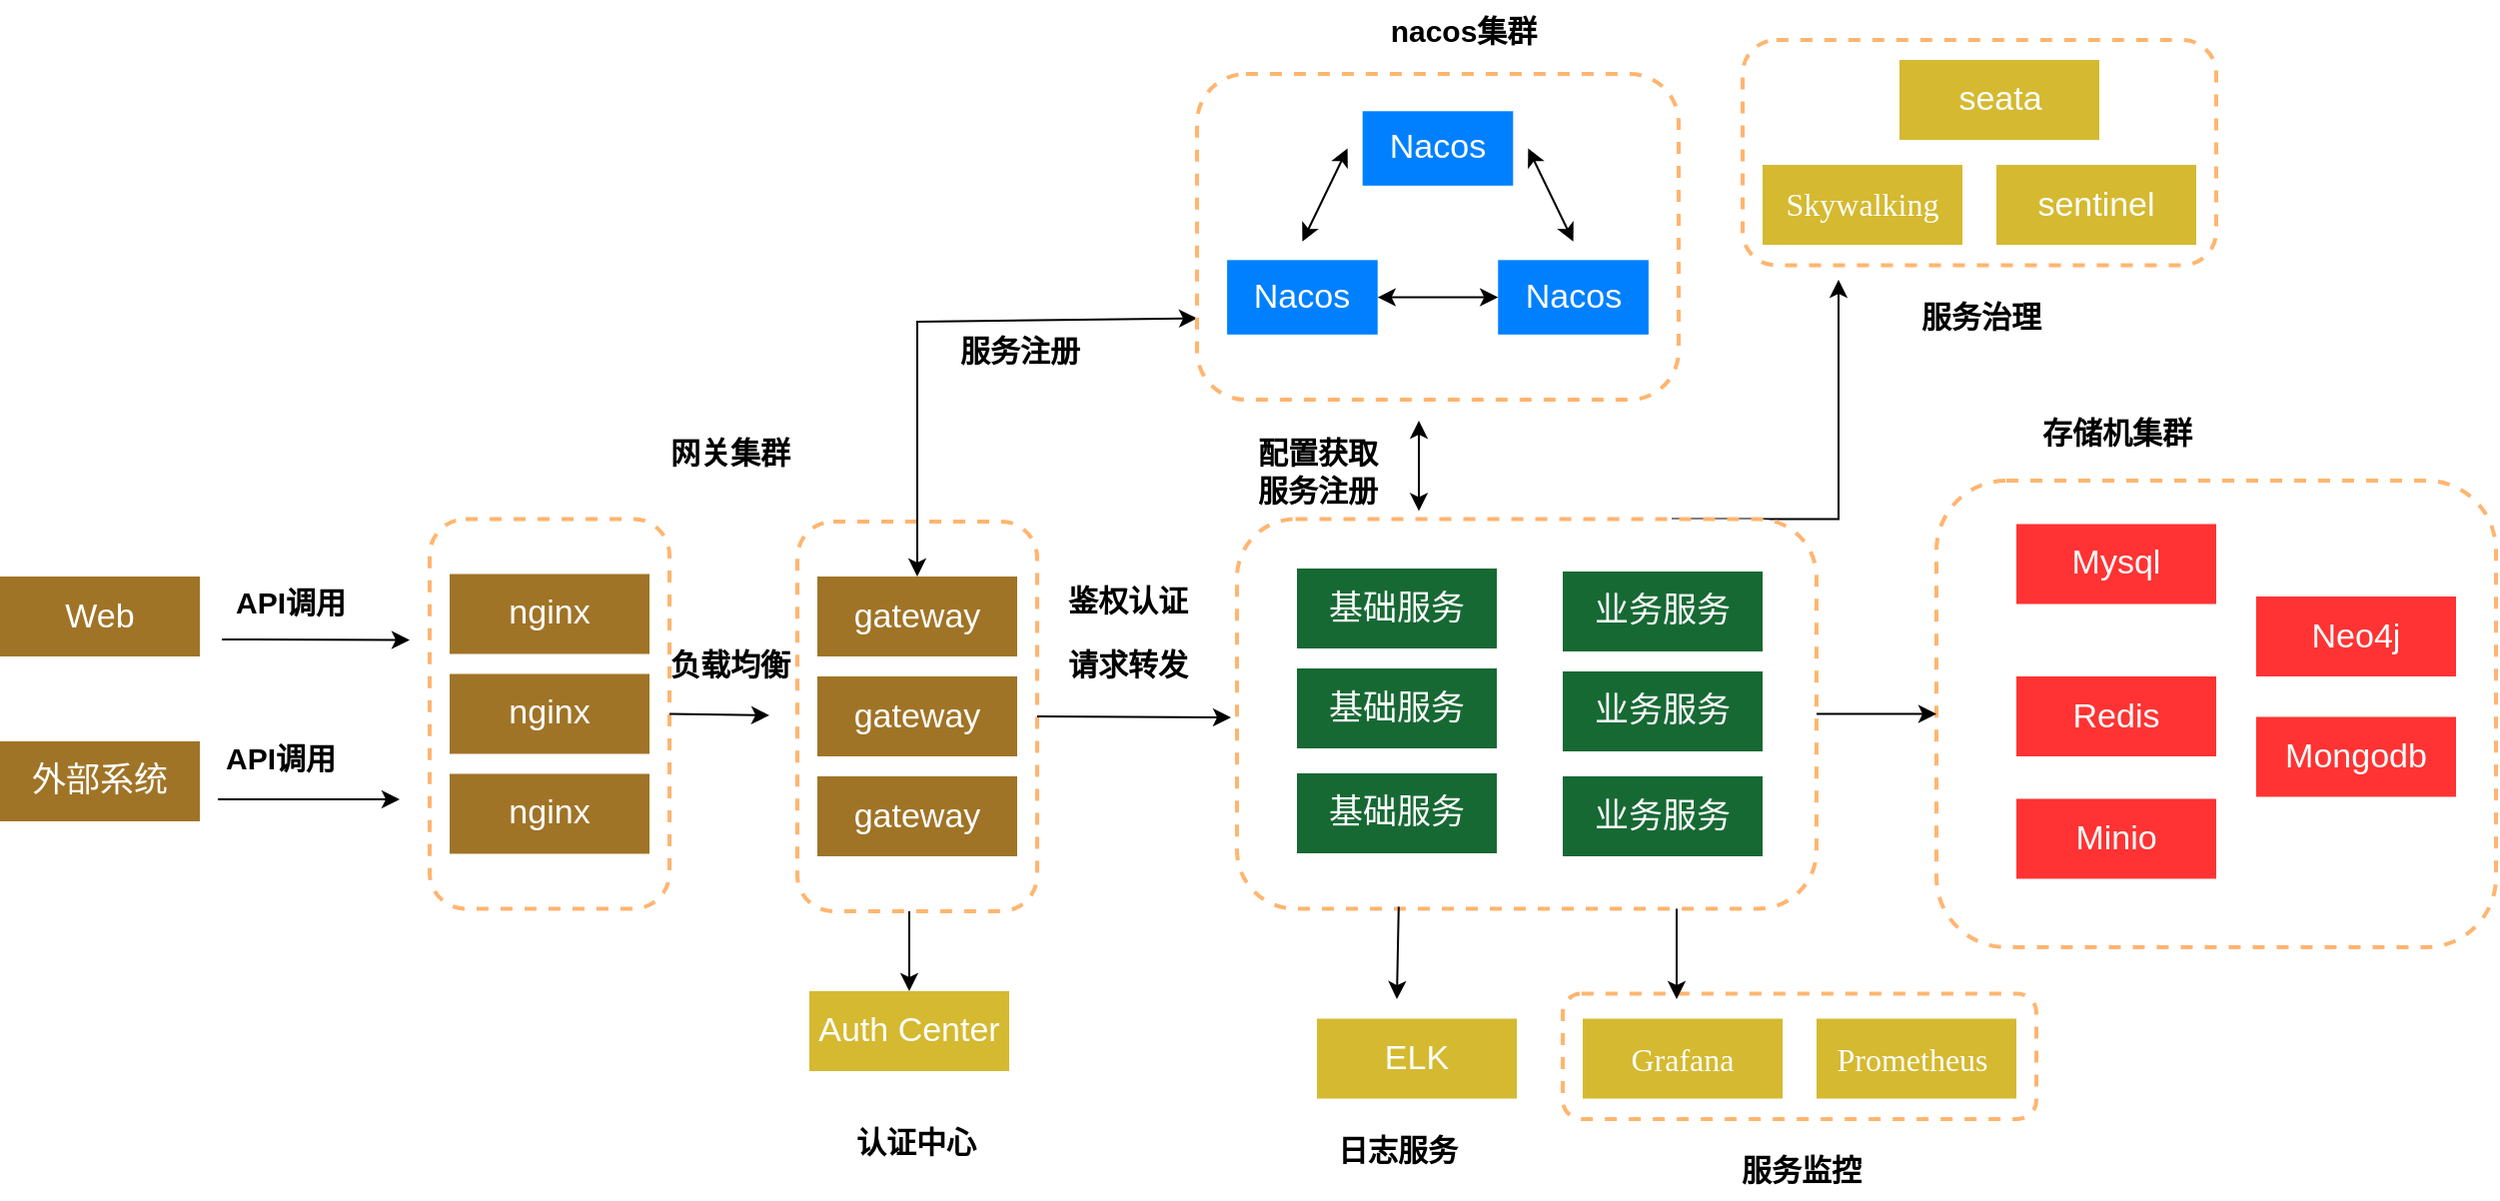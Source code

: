 <mxfile version="24.9.1">
  <diagram name="第 1 页" id="PvkQHgOd-PoTNi4Q18NP">
    <mxGraphModel dx="2127" dy="700" grid="1" gridSize="10" guides="1" tooltips="1" connect="1" arrows="1" fold="1" page="1" pageScale="1" pageWidth="827" pageHeight="1169" math="0" shadow="0">
      <root>
        <mxCell id="0" />
        <mxCell id="1" parent="0" />
        <mxCell id="F7UXrWtUWUgKyF0zEy_Z-1" value="" style="rounded=1;whiteSpace=wrap;html=1;dashed=1;strokeColor=#FFB570;strokeWidth=2;" vertex="1" parent="1">
          <mxGeometry x="522" y="587.25" width="237" height="62.75" as="geometry" />
        </mxCell>
        <mxCell id="F7UXrWtUWUgKyF0zEy_Z-2" value="" style="rounded=1;whiteSpace=wrap;html=1;dashed=1;strokeColor=#FFB570;strokeWidth=2;container=0;" vertex="1" parent="1">
          <mxGeometry x="139" y="351" width="120" height="195" as="geometry" />
        </mxCell>
        <mxCell id="F7UXrWtUWUgKyF0zEy_Z-3" value="" style="rounded=1;whiteSpace=wrap;html=1;dashed=1;strokeColor=#FFB570;strokeWidth=2;" vertex="1" parent="1">
          <mxGeometry x="709" y="330.5" width="280" height="233.5" as="geometry" />
        </mxCell>
        <mxCell id="F7UXrWtUWUgKyF0zEy_Z-4" value="" style="endArrow=classic;startArrow=classic;html=1;rounded=0;entryX=0;entryY=0.75;entryDx=0;entryDy=0;" edge="1" parent="1" source="F7UXrWtUWUgKyF0zEy_Z-38" target="F7UXrWtUWUgKyF0zEy_Z-15">
          <mxGeometry width="50" height="50" relative="1" as="geometry">
            <mxPoint x="259" y="409.75" as="sourcePoint" />
            <mxPoint x="309" y="359.75" as="targetPoint" />
            <Array as="points">
              <mxPoint x="199" y="251" />
            </Array>
          </mxGeometry>
        </mxCell>
        <mxCell id="F7UXrWtUWUgKyF0zEy_Z-5" value="" style="endArrow=classic;html=1;rounded=0;" edge="1" parent="1">
          <mxGeometry width="50" height="50" relative="1" as="geometry">
            <mxPoint x="-149" y="410" as="sourcePoint" />
            <mxPoint x="-55" y="410.25" as="targetPoint" />
          </mxGeometry>
        </mxCell>
        <mxCell id="F7UXrWtUWUgKyF0zEy_Z-6" value="API调用" style="text;html=1;align=center;verticalAlign=middle;resizable=0;points=[];autosize=1;strokeColor=none;fillColor=none;strokeWidth=3;fontSize=15;fontStyle=1" vertex="1" parent="1">
          <mxGeometry x="-155" y="375.75" width="80" height="30" as="geometry" />
        </mxCell>
        <mxCell id="F7UXrWtUWUgKyF0zEy_Z-7" value="网关集群" style="text;html=1;align=center;verticalAlign=middle;resizable=0;points=[];autosize=1;strokeColor=none;fillColor=none;strokeWidth=3;fontSize=15;fontStyle=1" vertex="1" parent="1">
          <mxGeometry x="65" y="300.5" width="80" height="30" as="geometry" />
        </mxCell>
        <mxCell id="F7UXrWtUWUgKyF0zEy_Z-9" style="edgeStyle=orthogonalEdgeStyle;rounded=0;orthogonalLoop=1;jettySize=auto;html=1;entryX=0;entryY=0.5;entryDx=0;entryDy=0;" edge="1" parent="1" source="F7UXrWtUWUgKyF0zEy_Z-10" target="F7UXrWtUWUgKyF0zEy_Z-3">
          <mxGeometry relative="1" as="geometry" />
        </mxCell>
        <mxCell id="F7UXrWtUWUgKyF0zEy_Z-67" style="edgeStyle=orthogonalEdgeStyle;rounded=0;orthogonalLoop=1;jettySize=auto;html=1;exitX=0.75;exitY=0;exitDx=0;exitDy=0;" edge="1" parent="1" source="F7UXrWtUWUgKyF0zEy_Z-10">
          <mxGeometry relative="1" as="geometry">
            <mxPoint x="660" y="230.0" as="targetPoint" />
            <Array as="points">
              <mxPoint x="660" y="350" />
            </Array>
          </mxGeometry>
        </mxCell>
        <mxCell id="F7UXrWtUWUgKyF0zEy_Z-10" value="" style="rounded=1;whiteSpace=wrap;html=1;dashed=1;strokeColor=#FFB570;strokeWidth=2;" vertex="1" parent="1">
          <mxGeometry x="359" y="349.75" width="290" height="195" as="geometry" />
        </mxCell>
        <mxCell id="F7UXrWtUWUgKyF0zEy_Z-11" value="&lt;font color=&quot;#ffffff&quot;&gt;基础服务&lt;/font&gt;" style="rounded=0;whiteSpace=wrap;html=1;fillColor=#176934;fontSize=17;strokeColor=none;" vertex="1" parent="1">
          <mxGeometry x="389" y="374.5" width="100" height="40" as="geometry" />
        </mxCell>
        <mxCell id="F7UXrWtUWUgKyF0zEy_Z-12" value="&lt;span style=&quot;color: rgb(255, 255, 255);&quot;&gt;基础服务&lt;/span&gt;" style="rounded=0;whiteSpace=wrap;html=1;fillColor=#176934;fontSize=17;strokeColor=none;" vertex="1" parent="1">
          <mxGeometry x="389" y="424.5" width="100" height="40" as="geometry" />
        </mxCell>
        <mxCell id="F7UXrWtUWUgKyF0zEy_Z-13" value="&lt;span style=&quot;color: rgb(255, 255, 255);&quot;&gt;基础服务&lt;/span&gt;" style="rounded=0;whiteSpace=wrap;html=1;fillColor=#176934;fontSize=17;strokeColor=none;" vertex="1" parent="1">
          <mxGeometry x="389" y="477" width="100" height="40" as="geometry" />
        </mxCell>
        <mxCell id="F7UXrWtUWUgKyF0zEy_Z-22" value="" style="endArrow=classic;html=1;rounded=0;exitX=1;exitY=0.5;exitDx=0;exitDy=0;" edge="1" parent="1" source="F7UXrWtUWUgKyF0zEy_Z-2">
          <mxGeometry width="50" height="50" relative="1" as="geometry">
            <mxPoint x="269" y="445.5" as="sourcePoint" />
            <mxPoint x="356" y="449" as="targetPoint" />
          </mxGeometry>
        </mxCell>
        <mxCell id="F7UXrWtUWUgKyF0zEy_Z-23" value="&lt;font color=&quot;#ffffff&quot;&gt;Auth Center&lt;/font&gt;" style="rounded=0;whiteSpace=wrap;html=1;fillColor=#d5b930;fontSize=17;strokeColor=none;" vertex="1" parent="1">
          <mxGeometry x="145" y="586" width="100" height="40" as="geometry" />
        </mxCell>
        <mxCell id="F7UXrWtUWUgKyF0zEy_Z-24" value="" style="endArrow=classic;html=1;rounded=0;entryX=0.5;entryY=0;entryDx=0;entryDy=0;" edge="1" parent="1" target="F7UXrWtUWUgKyF0zEy_Z-23">
          <mxGeometry width="50" height="50" relative="1" as="geometry">
            <mxPoint x="195" y="546" as="sourcePoint" />
            <mxPoint x="225" y="454" as="targetPoint" />
          </mxGeometry>
        </mxCell>
        <mxCell id="F7UXrWtUWUgKyF0zEy_Z-25" value="认证中心" style="text;html=1;align=center;verticalAlign=middle;resizable=0;points=[];autosize=1;strokeColor=none;fillColor=none;strokeWidth=3;fontSize=15;fontStyle=1" vertex="1" parent="1">
          <mxGeometry x="158" y="646" width="80" height="30" as="geometry" />
        </mxCell>
        <mxCell id="F7UXrWtUWUgKyF0zEy_Z-26" value="&lt;font color=&quot;#ffffff&quot;&gt;ELK&lt;/font&gt;" style="rounded=0;whiteSpace=wrap;html=1;fillColor=#d5b930;fontSize=17;strokeColor=none;" vertex="1" parent="1">
          <mxGeometry x="399" y="599.75" width="100" height="40" as="geometry" />
        </mxCell>
        <mxCell id="F7UXrWtUWUgKyF0zEy_Z-27" value="" style="endArrow=classic;html=1;rounded=0;exitX=0.279;exitY=0.995;exitDx=0;exitDy=0;exitPerimeter=0;" edge="1" parent="1" source="F7UXrWtUWUgKyF0zEy_Z-10">
          <mxGeometry width="50" height="50" relative="1" as="geometry">
            <mxPoint x="209" y="554.75" as="sourcePoint" />
            <mxPoint x="439" y="590" as="targetPoint" />
          </mxGeometry>
        </mxCell>
        <mxCell id="F7UXrWtUWUgKyF0zEy_Z-28" value="日志服务" style="text;html=1;align=center;verticalAlign=middle;resizable=0;points=[];autosize=1;strokeColor=none;fillColor=none;strokeWidth=3;fontSize=15;fontStyle=1" vertex="1" parent="1">
          <mxGeometry x="399" y="650" width="80" height="30" as="geometry" />
        </mxCell>
        <mxCell id="F7UXrWtUWUgKyF0zEy_Z-29" value="&lt;span style=&quot;font-size:12.0pt;mso-bidi-font-size:&lt;br/&gt;11.0pt;line-height:150%;font-family:&amp;quot;Times New Roman&amp;quot;,serif;mso-fareast-font-family:&lt;br/&gt;宋体;mso-bidi-theme-font:minor-bidi;mso-font-kerning:1.0pt;mso-ansi-language:&lt;br/&gt;EN-US;mso-fareast-language:ZH-CN;mso-bidi-language:AR-SA&quot; lang=&quot;EN-US&quot;&gt;Grafana&lt;/span&gt;" style="rounded=0;whiteSpace=wrap;html=1;fillColor=#d5b930;fontSize=17;strokeColor=none;fontColor=#FFFFFF;" vertex="1" parent="1">
          <mxGeometry x="532" y="599.75" width="100" height="40" as="geometry" />
        </mxCell>
        <mxCell id="F7UXrWtUWUgKyF0zEy_Z-30" value="" style="endArrow=classic;html=1;rounded=0;exitX=0.279;exitY=0.995;exitDx=0;exitDy=0;exitPerimeter=0;" edge="1" parent="1">
          <mxGeometry width="50" height="50" relative="1" as="geometry">
            <mxPoint x="579" y="544.75" as="sourcePoint" />
            <mxPoint x="579" y="590" as="targetPoint" />
          </mxGeometry>
        </mxCell>
        <mxCell id="F7UXrWtUWUgKyF0zEy_Z-31" value="服务监控" style="text;html=1;align=center;verticalAlign=middle;resizable=0;points=[];autosize=1;strokeColor=none;fillColor=none;strokeWidth=3;fontSize=15;fontStyle=1" vertex="1" parent="1">
          <mxGeometry x="600.5" y="660" width="80" height="30" as="geometry" />
        </mxCell>
        <mxCell id="F7UXrWtUWUgKyF0zEy_Z-32" value="&lt;font color=&quot;#ffffff&quot;&gt;Mysql&lt;/font&gt;" style="rounded=0;whiteSpace=wrap;html=1;fillColor=#FF3333;fontSize=17;strokeColor=none;" vertex="1" parent="1">
          <mxGeometry x="749" y="352.25" width="100" height="40" as="geometry" />
        </mxCell>
        <mxCell id="F7UXrWtUWUgKyF0zEy_Z-33" value="&lt;font color=&quot;#ffffff&quot;&gt;Redis&lt;/font&gt;" style="rounded=0;whiteSpace=wrap;html=1;fillColor=#FF3333;fontSize=17;strokeColor=none;" vertex="1" parent="1">
          <mxGeometry x="749" y="428.5" width="100" height="40" as="geometry" />
        </mxCell>
        <mxCell id="F7UXrWtUWUgKyF0zEy_Z-34" value="&lt;font color=&quot;#ffffff&quot;&gt;业务服务&lt;/font&gt;" style="rounded=0;whiteSpace=wrap;html=1;fillColor=#176934;fontSize=17;strokeColor=none;" vertex="1" parent="1">
          <mxGeometry x="522" y="376" width="100" height="40" as="geometry" />
        </mxCell>
        <mxCell id="F7UXrWtUWUgKyF0zEy_Z-35" value="&lt;span style=&quot;color: rgb(255, 255, 255);&quot;&gt;业务服务&lt;/span&gt;" style="rounded=0;whiteSpace=wrap;html=1;fillColor=#176934;fontSize=17;strokeColor=none;" vertex="1" parent="1">
          <mxGeometry x="522" y="426" width="100" height="40" as="geometry" />
        </mxCell>
        <mxCell id="F7UXrWtUWUgKyF0zEy_Z-36" value="&lt;span style=&quot;color: rgb(255, 255, 255);&quot;&gt;业务服务&lt;/span&gt;" style="rounded=0;whiteSpace=wrap;html=1;fillColor=#176934;fontSize=17;strokeColor=none;" vertex="1" parent="1">
          <mxGeometry x="522" y="478.5" width="100" height="40" as="geometry" />
        </mxCell>
        <mxCell id="F7UXrWtUWUgKyF0zEy_Z-37" value="" style="rounded=1;whiteSpace=wrap;html=1;dashed=1;strokeColor=#FFB570;strokeWidth=2;container=0;" vertex="1" parent="1">
          <mxGeometry x="-45" y="349.75" width="120" height="195" as="geometry" />
        </mxCell>
        <mxCell id="F7UXrWtUWUgKyF0zEy_Z-38" value="&lt;font color=&quot;#ffffff&quot;&gt;gateway&lt;/font&gt;" style="rounded=0;whiteSpace=wrap;html=1;fillColor=#a07427;fontSize=17;strokeColor=none;container=0;" vertex="1" parent="1">
          <mxGeometry x="149" y="378.5" width="100" height="40" as="geometry" />
        </mxCell>
        <mxCell id="F7UXrWtUWUgKyF0zEy_Z-39" value="&lt;font color=&quot;#ffffff&quot;&gt;gateway&lt;/font&gt;" style="rounded=0;whiteSpace=wrap;html=1;fillColor=#a07427;fontSize=17;strokeColor=none;container=0;" vertex="1" parent="1">
          <mxGeometry x="149" y="428.5" width="100" height="40" as="geometry" />
        </mxCell>
        <mxCell id="F7UXrWtUWUgKyF0zEy_Z-40" value="&lt;font color=&quot;#ffffff&quot;&gt;gateway&lt;/font&gt;" style="rounded=0;whiteSpace=wrap;html=1;fillColor=#a07427;fontSize=17;strokeColor=none;container=0;" vertex="1" parent="1">
          <mxGeometry x="149" y="478.5" width="100" height="40" as="geometry" />
        </mxCell>
        <mxCell id="F7UXrWtUWUgKyF0zEy_Z-41" value="&lt;font color=&quot;#ffffff&quot;&gt;nginx&lt;/font&gt;" style="rounded=0;whiteSpace=wrap;html=1;fillColor=#a07427;fontSize=17;strokeColor=none;container=0;" vertex="1" parent="1">
          <mxGeometry x="-35" y="377.25" width="100" height="40" as="geometry" />
        </mxCell>
        <mxCell id="F7UXrWtUWUgKyF0zEy_Z-42" value="&lt;span style=&quot;color: rgb(255, 255, 255);&quot;&gt;nginx&lt;/span&gt;" style="rounded=0;whiteSpace=wrap;html=1;fillColor=#a07427;fontSize=17;strokeColor=none;container=0;" vertex="1" parent="1">
          <mxGeometry x="-35" y="427.25" width="100" height="40" as="geometry" />
        </mxCell>
        <mxCell id="F7UXrWtUWUgKyF0zEy_Z-43" value="&lt;span style=&quot;color: rgb(255, 255, 255);&quot;&gt;nginx&lt;/span&gt;" style="rounded=0;whiteSpace=wrap;html=1;fillColor=#a07427;fontSize=17;strokeColor=none;container=0;" vertex="1" parent="1">
          <mxGeometry x="-35" y="477.25" width="100" height="40" as="geometry" />
        </mxCell>
        <mxCell id="F7UXrWtUWUgKyF0zEy_Z-44" value="&lt;font color=&quot;#ffffff&quot;&gt;Web&lt;/font&gt;" style="rounded=0;whiteSpace=wrap;html=1;fillColor=#a07427;fontSize=17;strokeColor=none;container=0;" vertex="1" parent="1">
          <mxGeometry x="-260" y="378.5" width="100" height="40" as="geometry" />
        </mxCell>
        <mxCell id="F7UXrWtUWUgKyF0zEy_Z-45" value="&lt;font color=&quot;#ffffff&quot;&gt;外部系统&lt;/font&gt;" style="rounded=0;whiteSpace=wrap;html=1;fillColor=#a07427;fontSize=17;strokeColor=none;container=0;" vertex="1" parent="1">
          <mxGeometry x="-260" y="461" width="100" height="40" as="geometry" />
        </mxCell>
        <mxCell id="F7UXrWtUWUgKyF0zEy_Z-46" value="" style="endArrow=classic;html=1;rounded=0;" edge="1" parent="1">
          <mxGeometry width="50" height="50" relative="1" as="geometry">
            <mxPoint x="-151" y="490" as="sourcePoint" />
            <mxPoint x="-60" y="490" as="targetPoint" />
          </mxGeometry>
        </mxCell>
        <mxCell id="F7UXrWtUWUgKyF0zEy_Z-47" value="API调用" style="text;html=1;align=center;verticalAlign=middle;resizable=0;points=[];autosize=1;strokeColor=none;fillColor=none;strokeWidth=3;fontSize=15;fontStyle=1" vertex="1" parent="1">
          <mxGeometry x="-160" y="453.5" width="80" height="30" as="geometry" />
        </mxCell>
        <mxCell id="F7UXrWtUWUgKyF0zEy_Z-48" value="" style="endArrow=classic;html=1;rounded=0;exitX=1;exitY=0.5;exitDx=0;exitDy=0;" edge="1" parent="1" source="F7UXrWtUWUgKyF0zEy_Z-37">
          <mxGeometry width="50" height="50" relative="1" as="geometry">
            <mxPoint x="39" y="442.25" as="sourcePoint" />
            <mxPoint x="125" y="448" as="targetPoint" />
          </mxGeometry>
        </mxCell>
        <mxCell id="F7UXrWtUWUgKyF0zEy_Z-49" value="负载均衡" style="text;html=1;align=center;verticalAlign=middle;resizable=0;points=[];autosize=1;strokeColor=none;fillColor=none;strokeWidth=3;fontSize=15;fontStyle=1" vertex="1" parent="1">
          <mxGeometry x="65" y="407.25" width="80" height="30" as="geometry" />
        </mxCell>
        <mxCell id="F7UXrWtUWUgKyF0zEy_Z-50" value="请求转发" style="text;html=1;align=center;verticalAlign=middle;resizable=0;points=[];autosize=1;strokeColor=none;fillColor=none;strokeWidth=3;fontSize=15;fontStyle=1" vertex="1" parent="1">
          <mxGeometry x="264" y="407.25" width="80" height="30" as="geometry" />
        </mxCell>
        <mxCell id="F7UXrWtUWUgKyF0zEy_Z-51" value="&lt;span lang=&quot;EN-US&quot; style=&quot;font-size:12.0pt;mso-bidi-font-size:&lt;br/&gt;11.0pt;line-height:150%;font-family:&amp;quot;Times New Roman&amp;quot;,serif;mso-fareast-font-family:&lt;br/&gt;宋体;mso-bidi-theme-font:minor-bidi;mso-font-kerning:1.0pt;mso-ansi-language:&lt;br/&gt;EN-US;mso-fareast-language:ZH-CN;mso-bidi-language:AR-SA&quot;&gt;Prometheus&amp;nbsp;&lt;/span&gt;" style="rounded=0;whiteSpace=wrap;html=1;fillColor=#d5b930;fontSize=17;strokeColor=none;fontColor=#FFFFFF;" vertex="1" parent="1">
          <mxGeometry x="649" y="599.75" width="100" height="40" as="geometry" />
        </mxCell>
        <mxCell id="F7UXrWtUWUgKyF0zEy_Z-52" value="存储机集群" style="text;html=1;align=center;verticalAlign=middle;resizable=0;points=[];autosize=1;strokeColor=none;fillColor=none;strokeWidth=3;fontSize=15;fontStyle=1" vertex="1" parent="1">
          <mxGeometry x="749" y="291" width="100" height="30" as="geometry" />
        </mxCell>
        <mxCell id="F7UXrWtUWUgKyF0zEy_Z-54" value="&lt;font color=&quot;#ffffff&quot;&gt;Minio&lt;/font&gt;" style="rounded=0;whiteSpace=wrap;html=1;fillColor=#FF3333;fontSize=17;strokeColor=none;" vertex="1" parent="1">
          <mxGeometry x="749" y="489.75" width="100" height="40" as="geometry" />
        </mxCell>
        <mxCell id="F7UXrWtUWUgKyF0zEy_Z-55" value="&lt;font color=&quot;#ffffff&quot;&gt;Neo4j&lt;/font&gt;" style="rounded=0;whiteSpace=wrap;html=1;fillColor=#FF3333;fontSize=17;strokeColor=none;" vertex="1" parent="1">
          <mxGeometry x="869" y="388.5" width="100" height="40" as="geometry" />
        </mxCell>
        <mxCell id="F7UXrWtUWUgKyF0zEy_Z-56" value="&lt;font color=&quot;#ffffff&quot;&gt;Mongodb&lt;/font&gt;" style="rounded=0;whiteSpace=wrap;html=1;fillColor=#FF3333;fontSize=17;strokeColor=none;" vertex="1" parent="1">
          <mxGeometry x="869" y="448.75" width="100" height="40" as="geometry" />
        </mxCell>
        <mxCell id="F7UXrWtUWUgKyF0zEy_Z-57" value="服务注册" style="text;html=1;align=center;verticalAlign=middle;resizable=0;points=[];autosize=1;strokeColor=none;fillColor=none;strokeWidth=3;fontSize=15;fontStyle=1" vertex="1" parent="1">
          <mxGeometry x="210" y="250" width="80" height="30" as="geometry" />
        </mxCell>
        <mxCell id="F7UXrWtUWUgKyF0zEy_Z-58" value="鉴权认证" style="text;html=1;align=center;verticalAlign=middle;resizable=0;points=[];autosize=1;strokeColor=none;fillColor=none;strokeWidth=3;fontSize=15;fontStyle=1" vertex="1" parent="1">
          <mxGeometry x="264" y="374.5" width="80" height="30" as="geometry" />
        </mxCell>
        <mxCell id="F7UXrWtUWUgKyF0zEy_Z-59" value="服务注册" style="text;html=1;align=center;verticalAlign=middle;resizable=0;points=[];autosize=1;strokeColor=none;fillColor=none;strokeWidth=3;fontSize=15;fontStyle=1" vertex="1" parent="1">
          <mxGeometry x="359" y="319.75" width="80" height="30" as="geometry" />
        </mxCell>
        <mxCell id="F7UXrWtUWUgKyF0zEy_Z-60" value="" style="endArrow=classic;html=1;rounded=0;exitX=0.279;exitY=0.995;exitDx=0;exitDy=0;exitPerimeter=0;startArrow=classic;startFill=1;" edge="1" parent="1">
          <mxGeometry width="50" height="50" relative="1" as="geometry">
            <mxPoint x="450" y="300.5" as="sourcePoint" />
            <mxPoint x="450" y="345.75" as="targetPoint" />
          </mxGeometry>
        </mxCell>
        <mxCell id="F7UXrWtUWUgKyF0zEy_Z-61" value="配置获取" style="text;html=1;align=center;verticalAlign=middle;resizable=0;points=[];autosize=1;strokeColor=none;fillColor=none;strokeWidth=3;fontSize=15;fontStyle=1" vertex="1" parent="1">
          <mxGeometry x="359" y="300.5" width="80" height="30" as="geometry" />
        </mxCell>
        <mxCell id="F7UXrWtUWUgKyF0zEy_Z-62" value="" style="rounded=1;whiteSpace=wrap;html=1;dashed=1;strokeColor=#FFB570;strokeWidth=2;" vertex="1" parent="1">
          <mxGeometry x="612" y="110" width="237" height="112.75" as="geometry" />
        </mxCell>
        <mxCell id="F7UXrWtUWUgKyF0zEy_Z-63" value="&lt;font face=&quot;Times New Roman, serif&quot;&gt;&lt;span style=&quot;font-size: 16px;&quot;&gt;Skywalking&lt;/span&gt;&lt;/font&gt;" style="rounded=0;whiteSpace=wrap;html=1;fillColor=#d5b930;fontSize=17;strokeColor=none;fontColor=#FFFFFF;" vertex="1" parent="1">
          <mxGeometry x="622" y="172.5" width="100" height="40" as="geometry" />
        </mxCell>
        <mxCell id="F7UXrWtUWUgKyF0zEy_Z-64" value="服务治理" style="text;html=1;align=center;verticalAlign=middle;resizable=0;points=[];autosize=1;strokeColor=none;fillColor=none;strokeWidth=3;fontSize=15;fontStyle=1" vertex="1" parent="1">
          <mxGeometry x="690.5" y="232.75" width="80" height="30" as="geometry" />
        </mxCell>
        <mxCell id="F7UXrWtUWUgKyF0zEy_Z-65" value="sentinel" style="rounded=0;whiteSpace=wrap;html=1;fillColor=#d5b930;fontSize=17;strokeColor=none;fontColor=#FFFFFF;" vertex="1" parent="1">
          <mxGeometry x="739" y="172.5" width="100" height="40" as="geometry" />
        </mxCell>
        <mxCell id="F7UXrWtUWUgKyF0zEy_Z-66" value="" style="group" vertex="1" connectable="0" parent="1">
          <mxGeometry x="339" y="90" width="241" height="200" as="geometry" />
        </mxCell>
        <mxCell id="F7UXrWtUWUgKyF0zEy_Z-8" value="nacos集群" style="text;html=1;align=center;verticalAlign=middle;resizable=0;points=[];autosize=1;strokeColor=none;fillColor=none;strokeWidth=3;fontSize=15;fontStyle=1" vertex="1" parent="F7UXrWtUWUgKyF0zEy_Z-66">
          <mxGeometry x="82.844" width="100" height="30" as="geometry" />
        </mxCell>
        <mxCell id="F7UXrWtUWUgKyF0zEy_Z-14" value="" style="group" vertex="1" connectable="0" parent="F7UXrWtUWUgKyF0zEy_Z-66">
          <mxGeometry y="37.02" width="241.0" height="162.98" as="geometry" />
        </mxCell>
        <mxCell id="F7UXrWtUWUgKyF0zEy_Z-15" value="" style="rounded=1;whiteSpace=wrap;html=1;dashed=1;strokeColor=#FFB570;strokeWidth=2;" vertex="1" parent="F7UXrWtUWUgKyF0zEy_Z-14">
          <mxGeometry width="241.0" height="162.98" as="geometry" />
        </mxCell>
        <mxCell id="F7UXrWtUWUgKyF0zEy_Z-16" value="&lt;font color=&quot;#ffffff&quot; style=&quot;font-size: 17px;&quot;&gt;Nacos&lt;/font&gt;" style="rounded=0;whiteSpace=wrap;html=1;fillColor=#0080ff;fontSize=17;strokeColor=none;" vertex="1" parent="F7UXrWtUWUgKyF0zEy_Z-14">
          <mxGeometry x="82.844" y="18.626" width="75.312" height="37.253" as="geometry" />
        </mxCell>
        <mxCell id="F7UXrWtUWUgKyF0zEy_Z-17" value="&lt;font color=&quot;#ffffff&quot; style=&quot;font-size: 17px;&quot;&gt;Nacos&lt;/font&gt;" style="rounded=0;whiteSpace=wrap;html=1;fillColor=#0080ff;fontSize=17;strokeColor=none;" vertex="1" parent="F7UXrWtUWUgKyF0zEy_Z-14">
          <mxGeometry x="150.625" y="93.132" width="75.312" height="37.253" as="geometry" />
        </mxCell>
        <mxCell id="F7UXrWtUWUgKyF0zEy_Z-18" value="&lt;font color=&quot;#ffffff&quot; style=&quot;font-size: 17px;&quot;&gt;Nacos&lt;/font&gt;" style="rounded=0;whiteSpace=wrap;html=1;fillColor=#0080ff;fontSize=17;strokeColor=none;" vertex="1" parent="F7UXrWtUWUgKyF0zEy_Z-14">
          <mxGeometry x="15.062" y="93.132" width="75.312" height="37.253" as="geometry" />
        </mxCell>
        <mxCell id="F7UXrWtUWUgKyF0zEy_Z-19" value="" style="endArrow=classic;startArrow=classic;html=1;rounded=0;" edge="1" parent="F7UXrWtUWUgKyF0zEy_Z-14">
          <mxGeometry width="50" height="50" relative="1" as="geometry">
            <mxPoint x="52.719" y="83.818" as="sourcePoint" />
            <mxPoint x="75.312" y="37.253" as="targetPoint" />
          </mxGeometry>
        </mxCell>
        <mxCell id="F7UXrWtUWUgKyF0zEy_Z-20" value="" style="endArrow=classic;startArrow=classic;html=1;rounded=0;" edge="1" parent="F7UXrWtUWUgKyF0zEy_Z-14">
          <mxGeometry width="50" height="50" relative="1" as="geometry">
            <mxPoint x="188.281" y="83.818" as="sourcePoint" />
            <mxPoint x="165.688" y="37.253" as="targetPoint" />
          </mxGeometry>
        </mxCell>
        <mxCell id="F7UXrWtUWUgKyF0zEy_Z-21" value="" style="endArrow=classic;startArrow=classic;html=1;rounded=0;" edge="1" parent="F7UXrWtUWUgKyF0zEy_Z-14">
          <mxGeometry width="50" height="50" relative="1" as="geometry">
            <mxPoint x="150.625" y="111.758" as="sourcePoint" />
            <mxPoint x="90.375" y="111.758" as="targetPoint" />
          </mxGeometry>
        </mxCell>
        <mxCell id="F7UXrWtUWUgKyF0zEy_Z-68" value="seata" style="rounded=0;whiteSpace=wrap;html=1;fillColor=#d5b930;fontSize=17;strokeColor=none;fontColor=#FFFFFF;" vertex="1" parent="1">
          <mxGeometry x="690.5" y="120" width="100" height="40" as="geometry" />
        </mxCell>
      </root>
    </mxGraphModel>
  </diagram>
</mxfile>
